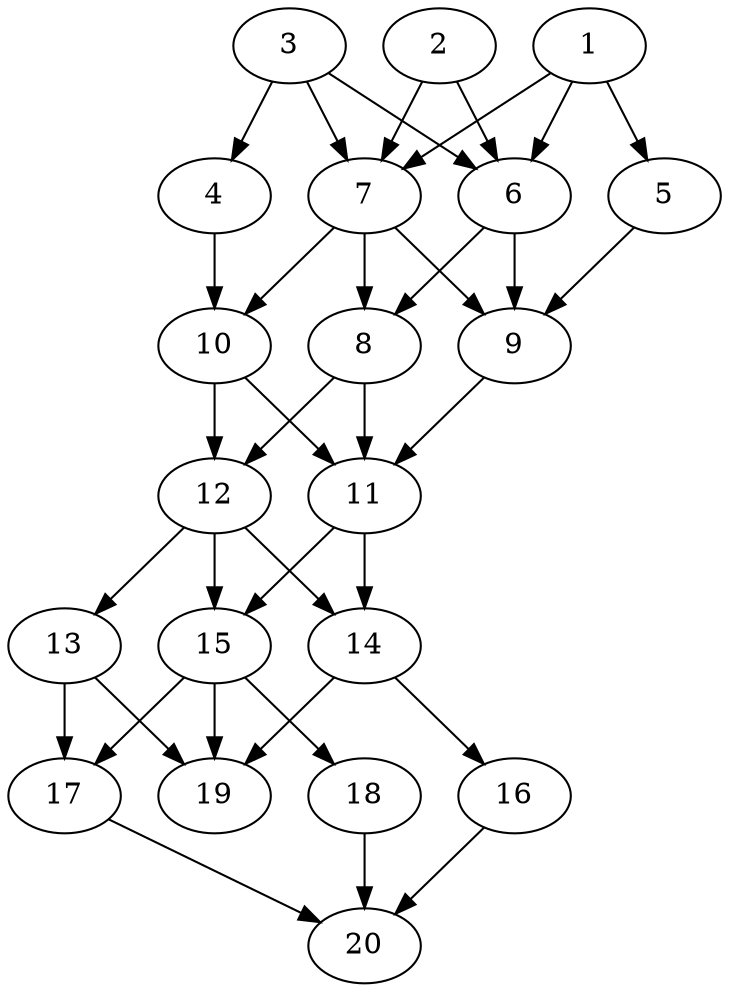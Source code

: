 // DAG automatically generated by daggen at Sat Jul 27 15:36:52 2019
// ./daggen --dot -n 20 --ccr 0.4 --fat 0.4 --regular 0.5 --density 0.8 --mindata 5242880 --maxdata 52428800 
digraph G {
  1 [size="80995840", alpha="0.18", expect_size="32398336"] 
  1 -> 5 [size ="32398336"]
  1 -> 6 [size ="32398336"]
  1 -> 7 [size ="32398336"]
  2 [size="93071360", alpha="0.09", expect_size="37228544"] 
  2 -> 6 [size ="37228544"]
  2 -> 7 [size ="37228544"]
  3 [size="69350400", alpha="0.17", expect_size="27740160"] 
  3 -> 4 [size ="27740160"]
  3 -> 6 [size ="27740160"]
  3 -> 7 [size ="27740160"]
  4 [size="35609600", alpha="0.03", expect_size="14243840"] 
  4 -> 10 [size ="14243840"]
  5 [size="46656000", alpha="0.14", expect_size="18662400"] 
  5 -> 9 [size ="18662400"]
  6 [size="73794560", alpha="0.07", expect_size="29517824"] 
  6 -> 8 [size ="29517824"]
  6 -> 9 [size ="29517824"]
  7 [size="35599360", alpha="0.01", expect_size="14239744"] 
  7 -> 8 [size ="14239744"]
  7 -> 9 [size ="14239744"]
  7 -> 10 [size ="14239744"]
  8 [size="67368960", alpha="0.06", expect_size="26947584"] 
  8 -> 11 [size ="26947584"]
  8 -> 12 [size ="26947584"]
  9 [size="45301760", alpha="0.19", expect_size="18120704"] 
  9 -> 11 [size ="18120704"]
  10 [size="96742400", alpha="0.17", expect_size="38696960"] 
  10 -> 11 [size ="38696960"]
  10 -> 12 [size ="38696960"]
  11 [size="36124160", alpha="0.01", expect_size="14449664"] 
  11 -> 14 [size ="14449664"]
  11 -> 15 [size ="14449664"]
  12 [size="27238400", alpha="0.08", expect_size="10895360"] 
  12 -> 13 [size ="10895360"]
  12 -> 14 [size ="10895360"]
  12 -> 15 [size ="10895360"]
  13 [size="78586880", alpha="0.17", expect_size="31434752"] 
  13 -> 17 [size ="31434752"]
  13 -> 19 [size ="31434752"]
  14 [size="58588160", alpha="0.02", expect_size="23435264"] 
  14 -> 16 [size ="23435264"]
  14 -> 19 [size ="23435264"]
  15 [size="75678720", alpha="0.14", expect_size="30271488"] 
  15 -> 17 [size ="30271488"]
  15 -> 18 [size ="30271488"]
  15 -> 19 [size ="30271488"]
  16 [size="42654720", alpha="0.16", expect_size="17061888"] 
  16 -> 20 [size ="17061888"]
  17 [size="82337280", alpha="0.14", expect_size="32934912"] 
  17 -> 20 [size ="32934912"]
  18 [size="90296320", alpha="0.16", expect_size="36118528"] 
  18 -> 20 [size ="36118528"]
  19 [size="122831360", alpha="0.17", expect_size="49132544"] 
  20 [size="114186240", alpha="0.13", expect_size="45674496"] 
}
